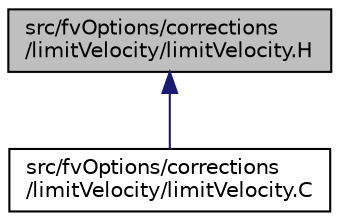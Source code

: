 digraph "src/fvOptions/corrections/limitVelocity/limitVelocity.H"
{
  bgcolor="transparent";
  edge [fontname="Helvetica",fontsize="10",labelfontname="Helvetica",labelfontsize="10"];
  node [fontname="Helvetica",fontsize="10",shape=record];
  Node312 [label="src/fvOptions/corrections\l/limitVelocity/limitVelocity.H",height=0.2,width=0.4,color="black", fillcolor="grey75", style="filled", fontcolor="black"];
  Node312 -> Node313 [dir="back",color="midnightblue",fontsize="10",style="solid",fontname="Helvetica"];
  Node313 [label="src/fvOptions/corrections\l/limitVelocity/limitVelocity.C",height=0.2,width=0.4,color="black",URL="$a05261.html"];
}
